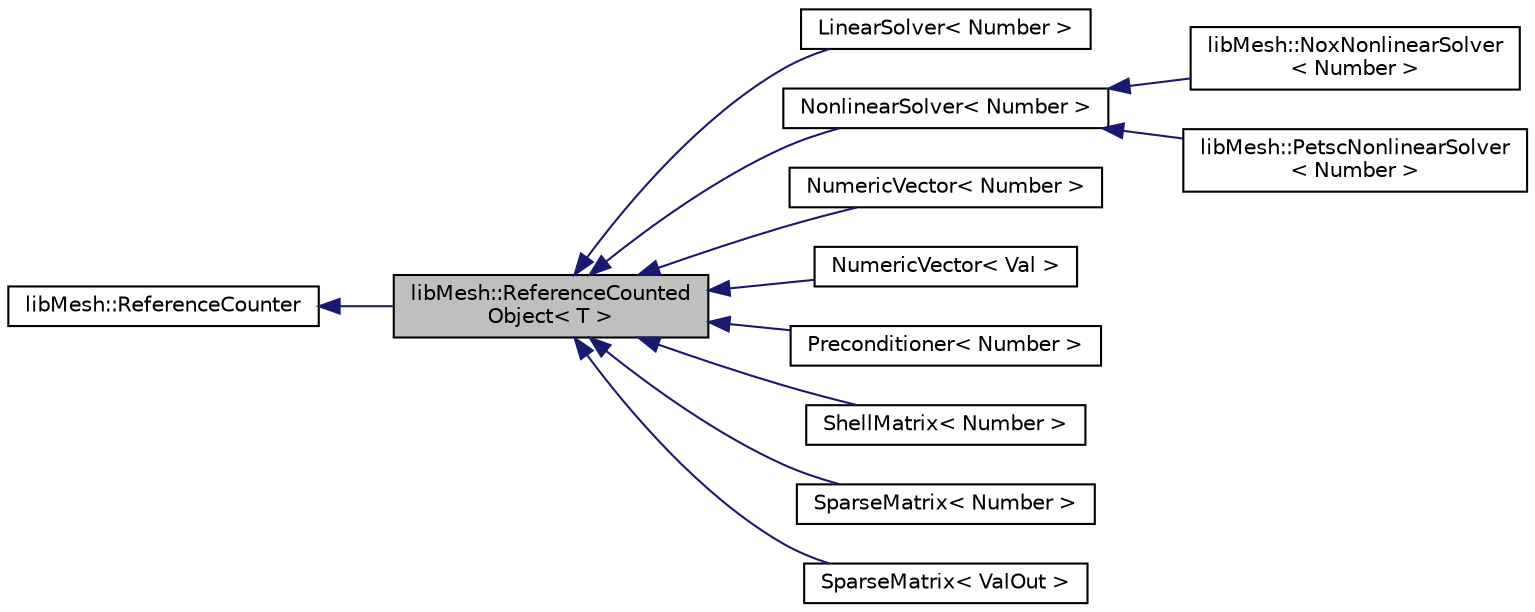 digraph "libMesh::ReferenceCountedObject&lt; T &gt;"
{
 // INTERACTIVE_SVG=YES
  edge [fontname="Helvetica",fontsize="10",labelfontname="Helvetica",labelfontsize="10"];
  node [fontname="Helvetica",fontsize="10",shape=record];
  rankdir="LR";
  Node1 [label="libMesh::ReferenceCounted\lObject\< T \>",height=0.2,width=0.4,color="black", fillcolor="grey75", style="filled" fontcolor="black"];
  Node2 -> Node1 [dir="back",color="midnightblue",fontsize="10",style="solid",fontname="Helvetica"];
  Node2 [label="libMesh::ReferenceCounter",height=0.2,width=0.4,color="black", fillcolor="white", style="filled",URL="$classlibMesh_1_1ReferenceCounter.html",tooltip="This is the base class for enabling reference counting. "];
  Node1 -> Node3 [dir="back",color="midnightblue",fontsize="10",style="solid",fontname="Helvetica"];
  Node3 [label="LinearSolver\< Number \>",height=0.2,width=0.4,color="black", fillcolor="white", style="filled",URL="$classlibMesh_1_1LinearSolver.html"];
  Node1 -> Node4 [dir="back",color="midnightblue",fontsize="10",style="solid",fontname="Helvetica"];
  Node4 [label="NonlinearSolver\< Number \>",height=0.2,width=0.4,color="black", fillcolor="white", style="filled",URL="$classlibMesh_1_1NonlinearSolver.html"];
  Node4 -> Node5 [dir="back",color="midnightblue",fontsize="10",style="solid",fontname="Helvetica"];
  Node5 [label="libMesh::NoxNonlinearSolver\l\< Number \>",height=0.2,width=0.4,color="black", fillcolor="white", style="filled",URL="$classlibMesh_1_1NoxNonlinearSolver.html"];
  Node4 -> Node6 [dir="back",color="midnightblue",fontsize="10",style="solid",fontname="Helvetica"];
  Node6 [label="libMesh::PetscNonlinearSolver\l\< Number \>",height=0.2,width=0.4,color="black", fillcolor="white", style="filled",URL="$classlibMesh_1_1PetscNonlinearSolver.html"];
  Node1 -> Node7 [dir="back",color="midnightblue",fontsize="10",style="solid",fontname="Helvetica"];
  Node7 [label="NumericVector\< Number \>",height=0.2,width=0.4,color="black", fillcolor="white", style="filled",URL="$classlibMesh_1_1NumericVector.html"];
  Node1 -> Node8 [dir="back",color="midnightblue",fontsize="10",style="solid",fontname="Helvetica"];
  Node8 [label="NumericVector\< Val \>",height=0.2,width=0.4,color="black", fillcolor="white", style="filled",URL="$classlibMesh_1_1NumericVector.html"];
  Node1 -> Node9 [dir="back",color="midnightblue",fontsize="10",style="solid",fontname="Helvetica"];
  Node9 [label="Preconditioner\< Number \>",height=0.2,width=0.4,color="black", fillcolor="white", style="filled",URL="$classlibMesh_1_1Preconditioner.html"];
  Node1 -> Node10 [dir="back",color="midnightblue",fontsize="10",style="solid",fontname="Helvetica"];
  Node10 [label="ShellMatrix\< Number \>",height=0.2,width=0.4,color="black", fillcolor="white", style="filled",URL="$classlibMesh_1_1ShellMatrix.html"];
  Node1 -> Node11 [dir="back",color="midnightblue",fontsize="10",style="solid",fontname="Helvetica"];
  Node11 [label="SparseMatrix\< Number \>",height=0.2,width=0.4,color="black", fillcolor="white", style="filled",URL="$classlibMesh_1_1SparseMatrix.html"];
  Node1 -> Node12 [dir="back",color="midnightblue",fontsize="10",style="solid",fontname="Helvetica"];
  Node12 [label="SparseMatrix\< ValOut \>",height=0.2,width=0.4,color="black", fillcolor="white", style="filled",URL="$classlibMesh_1_1SparseMatrix.html"];
}
